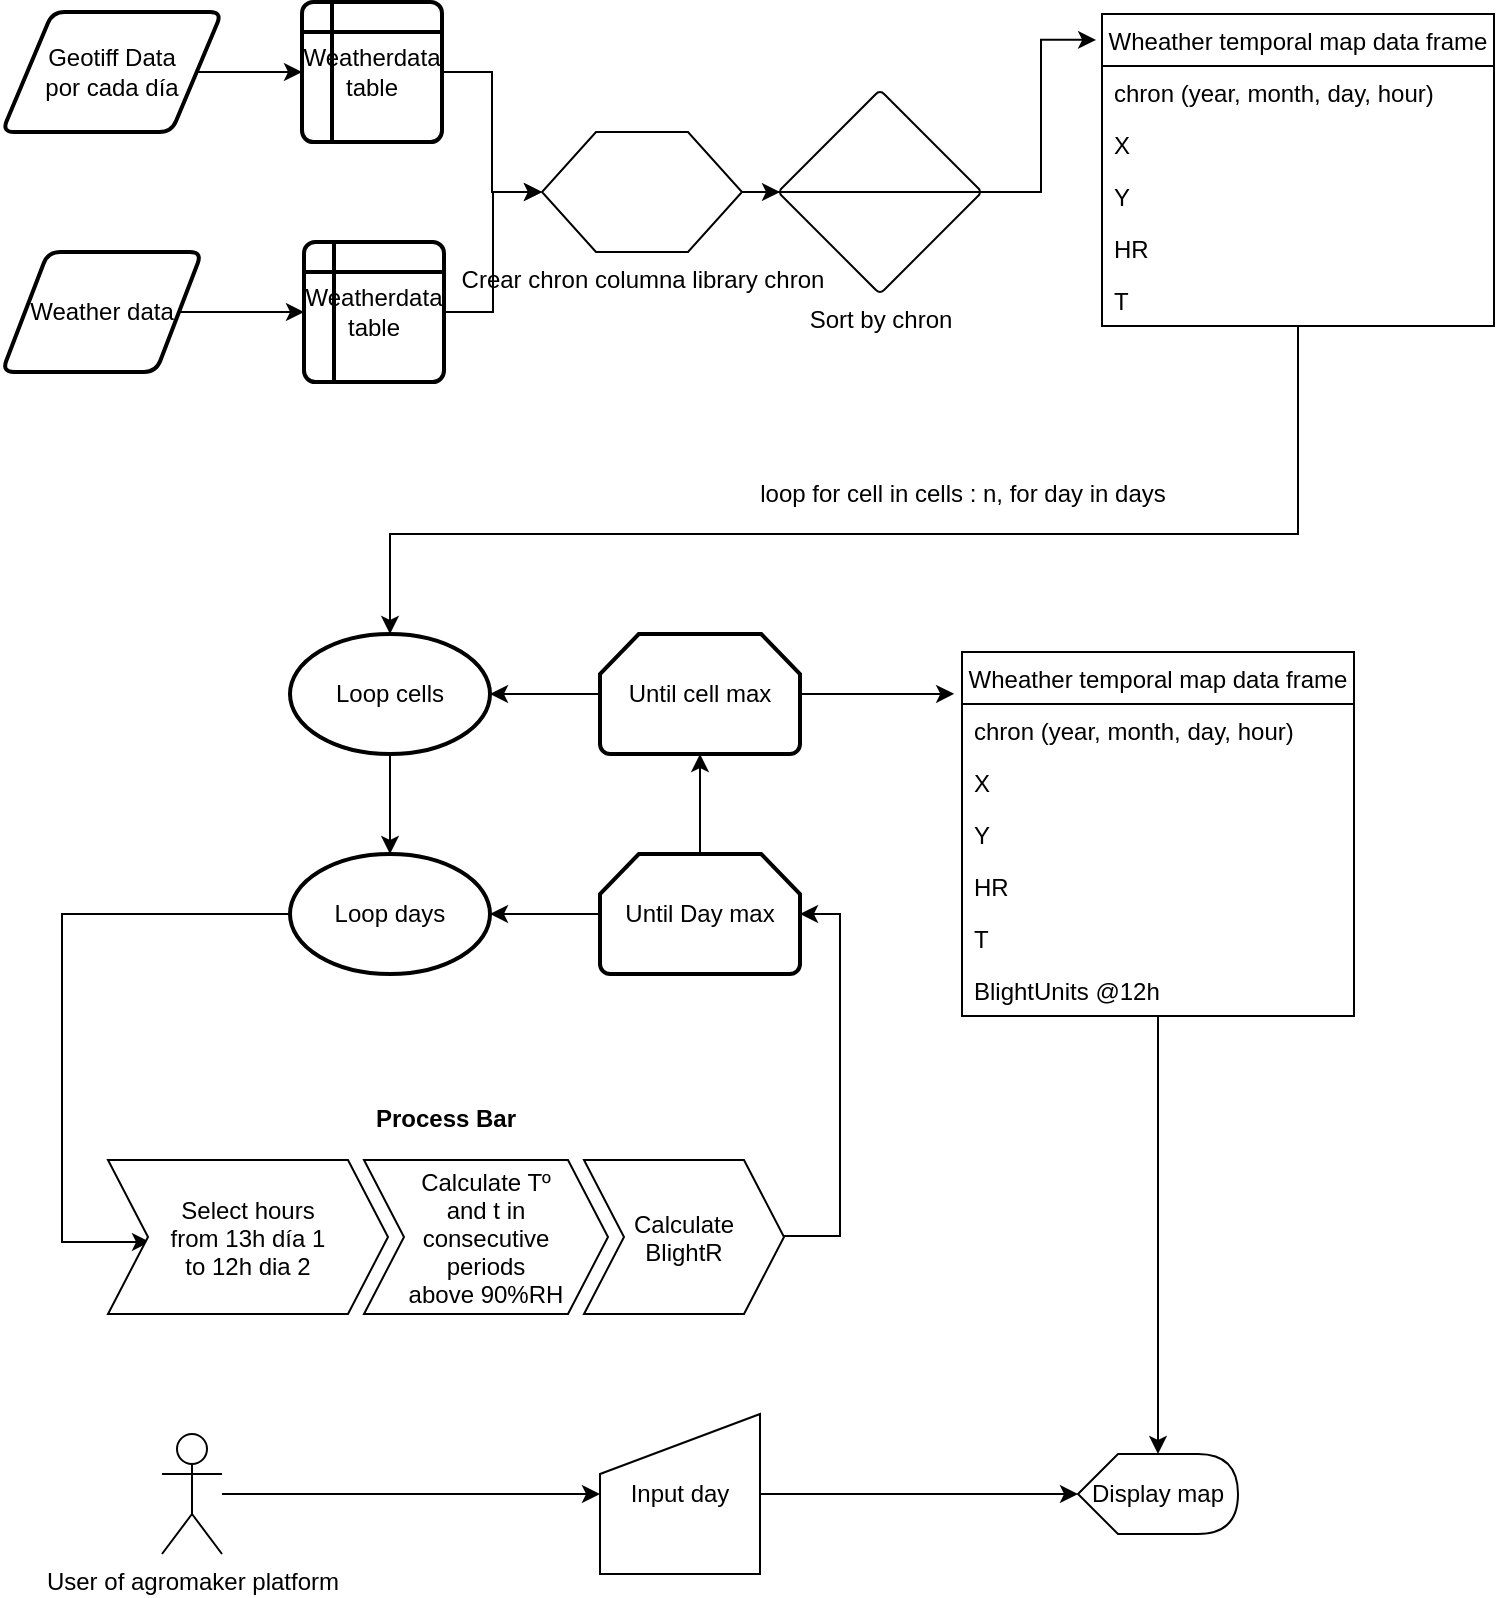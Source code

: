 <mxfile version="12.9.6" type="github">
  <diagram id="Jp8tda-DwW-DgcWddvx5" name="Page-1">
    <mxGraphModel dx="1115" dy="773" grid="1" gridSize="10" guides="1" tooltips="1" connect="1" arrows="1" fold="1" page="1" pageScale="1" pageWidth="827" pageHeight="1169" math="0" shadow="0">
      <root>
        <mxCell id="0" />
        <mxCell id="1" parent="0" />
        <mxCell id="RNud2RT-OnFLoZX_OF3f-1" value="Weather data" style="shape=parallelogram;html=1;strokeWidth=2;perimeter=parallelogramPerimeter;whiteSpace=wrap;rounded=1;arcSize=12;size=0.23;" parent="1" vertex="1">
          <mxGeometry x="40" y="209" width="100" height="60" as="geometry" />
        </mxCell>
        <mxCell id="RNud2RT-OnFLoZX_OF3f-11" style="edgeStyle=orthogonalEdgeStyle;rounded=0;orthogonalLoop=1;jettySize=auto;html=1;" parent="1" source="RNud2RT-OnFLoZX_OF3f-2" target="RNud2RT-OnFLoZX_OF3f-7" edge="1">
          <mxGeometry relative="1" as="geometry" />
        </mxCell>
        <mxCell id="RNud2RT-OnFLoZX_OF3f-2" value="Weatherdata table" style="shape=internalStorage;whiteSpace=wrap;html=1;dx=15;dy=15;rounded=1;arcSize=8;strokeWidth=2;" parent="1" vertex="1">
          <mxGeometry x="191" y="204" width="70" height="70" as="geometry" />
        </mxCell>
        <mxCell id="RNud2RT-OnFLoZX_OF3f-3" value="" style="endArrow=classic;html=1;entryX=0;entryY=0.5;entryDx=0;entryDy=0;" parent="1" source="RNud2RT-OnFLoZX_OF3f-1" target="RNud2RT-OnFLoZX_OF3f-2" edge="1">
          <mxGeometry width="50" height="50" relative="1" as="geometry">
            <mxPoint x="350" y="549" as="sourcePoint" />
            <mxPoint x="400" y="499" as="targetPoint" />
          </mxGeometry>
        </mxCell>
        <mxCell id="RNud2RT-OnFLoZX_OF3f-27" style="edgeStyle=orthogonalEdgeStyle;rounded=0;orthogonalLoop=1;jettySize=auto;html=1;entryX=0.5;entryY=0;entryDx=0;entryDy=0;entryPerimeter=0;exitX=0.5;exitY=1;exitDx=0;exitDy=0;" parent="1" source="RNud2RT-OnFLoZX_OF3f-34" target="RNud2RT-OnFLoZX_OF3f-17" edge="1">
          <mxGeometry relative="1" as="geometry">
            <mxPoint x="717" y="253" as="sourcePoint" />
            <Array as="points">
              <mxPoint x="688" y="350" />
              <mxPoint x="234" y="350" />
            </Array>
          </mxGeometry>
        </mxCell>
        <mxCell id="RNud2RT-OnFLoZX_OF3f-12" style="edgeStyle=orthogonalEdgeStyle;rounded=0;orthogonalLoop=1;jettySize=auto;html=1;entryX=0;entryY=0.5;entryDx=0;entryDy=0;entryPerimeter=0;" parent="1" source="RNud2RT-OnFLoZX_OF3f-7" target="RNud2RT-OnFLoZX_OF3f-10" edge="1">
          <mxGeometry relative="1" as="geometry" />
        </mxCell>
        <mxCell id="RNud2RT-OnFLoZX_OF3f-7" value="Crear chron columna library chron" style="verticalLabelPosition=bottom;verticalAlign=top;html=1;shape=hexagon;perimeter=hexagonPerimeter2;arcSize=6;size=0.27;" parent="1" vertex="1">
          <mxGeometry x="310" y="149" width="100" height="60" as="geometry" />
        </mxCell>
        <mxCell id="RNud2RT-OnFLoZX_OF3f-15" style="edgeStyle=orthogonalEdgeStyle;rounded=0;orthogonalLoop=1;jettySize=auto;html=1;exitX=1;exitY=0.5;exitDx=0;exitDy=0;exitPerimeter=0;entryX=-0.015;entryY=0.083;entryDx=0;entryDy=0;entryPerimeter=0;" parent="1" source="RNud2RT-OnFLoZX_OF3f-10" target="RNud2RT-OnFLoZX_OF3f-34" edge="1">
          <mxGeometry relative="1" as="geometry">
            <mxPoint x="631.5" y="250" as="targetPoint" />
          </mxGeometry>
        </mxCell>
        <mxCell id="RNud2RT-OnFLoZX_OF3f-10" value="Sort by chron" style="verticalLabelPosition=bottom;verticalAlign=top;html=1;shape=mxgraph.flowchart.sort;" parent="1" vertex="1">
          <mxGeometry x="429" y="129" width="100" height="100" as="geometry" />
        </mxCell>
        <mxCell id="RNud2RT-OnFLoZX_OF3f-54" style="edgeStyle=orthogonalEdgeStyle;rounded=0;orthogonalLoop=1;jettySize=auto;html=1;entryX=1;entryY=0.5;entryDx=0;entryDy=0;entryPerimeter=0;" parent="1" source="RNud2RT-OnFLoZX_OF3f-16" target="RNud2RT-OnFLoZX_OF3f-17" edge="1">
          <mxGeometry relative="1" as="geometry" />
        </mxCell>
        <mxCell id="RNud2RT-OnFLoZX_OF3f-63" style="edgeStyle=orthogonalEdgeStyle;rounded=0;orthogonalLoop=1;jettySize=auto;html=1;exitX=1;exitY=0.5;exitDx=0;exitDy=0;exitPerimeter=0;entryX=-0.02;entryY=0.115;entryDx=0;entryDy=0;entryPerimeter=0;" parent="1" source="RNud2RT-OnFLoZX_OF3f-16" target="RNud2RT-OnFLoZX_OF3f-56" edge="1">
          <mxGeometry relative="1" as="geometry">
            <mxPoint x="520" y="430" as="targetPoint" />
          </mxGeometry>
        </mxCell>
        <mxCell id="RNud2RT-OnFLoZX_OF3f-16" value="Until cell max" style="strokeWidth=2;html=1;shape=mxgraph.flowchart.loop_limit;whiteSpace=wrap;" parent="1" vertex="1">
          <mxGeometry x="339" y="400" width="100" height="60" as="geometry" />
        </mxCell>
        <mxCell id="RNud2RT-OnFLoZX_OF3f-45" style="edgeStyle=orthogonalEdgeStyle;rounded=0;orthogonalLoop=1;jettySize=auto;html=1;exitX=0.5;exitY=1;exitDx=0;exitDy=0;exitPerimeter=0;entryX=0.5;entryY=0;entryDx=0;entryDy=0;entryPerimeter=0;" parent="1" source="RNud2RT-OnFLoZX_OF3f-17" target="RNud2RT-OnFLoZX_OF3f-44" edge="1">
          <mxGeometry relative="1" as="geometry" />
        </mxCell>
        <mxCell id="RNud2RT-OnFLoZX_OF3f-17" value="Loop cells" style="strokeWidth=2;html=1;shape=mxgraph.flowchart.start_1;whiteSpace=wrap;" parent="1" vertex="1">
          <mxGeometry x="184" y="400" width="100" height="60" as="geometry" />
        </mxCell>
        <mxCell id="RNud2RT-OnFLoZX_OF3f-28" value="loop for cell in cells : n, for day in days" style="text;html=1;align=center;verticalAlign=middle;resizable=0;points=[];autosize=1;" parent="1" vertex="1">
          <mxGeometry x="410" y="320" width="220" height="20" as="geometry" />
        </mxCell>
        <mxCell id="RNud2RT-OnFLoZX_OF3f-30" value="Geotiff Data &lt;br&gt;por cada día" style="shape=parallelogram;html=1;strokeWidth=2;perimeter=parallelogramPerimeter;whiteSpace=wrap;rounded=1;arcSize=12;size=0.23;" parent="1" vertex="1">
          <mxGeometry x="40" y="89" width="110" height="60" as="geometry" />
        </mxCell>
        <mxCell id="RNud2RT-OnFLoZX_OF3f-42" style="edgeStyle=orthogonalEdgeStyle;rounded=0;orthogonalLoop=1;jettySize=auto;html=1;exitX=1;exitY=0.5;exitDx=0;exitDy=0;entryX=0;entryY=0.5;entryDx=0;entryDy=0;" parent="1" source="RNud2RT-OnFLoZX_OF3f-40" target="RNud2RT-OnFLoZX_OF3f-7" edge="1">
          <mxGeometry relative="1" as="geometry" />
        </mxCell>
        <mxCell id="RNud2RT-OnFLoZX_OF3f-40" value="Weatherdata table" style="shape=internalStorage;whiteSpace=wrap;html=1;dx=15;dy=15;rounded=1;arcSize=8;strokeWidth=2;" parent="1" vertex="1">
          <mxGeometry x="190" y="84" width="70" height="70" as="geometry" />
        </mxCell>
        <mxCell id="RNud2RT-OnFLoZX_OF3f-41" value="" style="edgeStyle=orthogonalEdgeStyle;rounded=0;orthogonalLoop=1;jettySize=auto;html=1;entryX=0;entryY=0.5;entryDx=0;entryDy=0;" parent="1" source="RNud2RT-OnFLoZX_OF3f-30" target="RNud2RT-OnFLoZX_OF3f-40" edge="1">
          <mxGeometry relative="1" as="geometry">
            <mxPoint x="137.35" y="119" as="sourcePoint" />
            <mxPoint x="550" y="33.04" as="targetPoint" />
          </mxGeometry>
        </mxCell>
        <mxCell id="RNud2RT-OnFLoZX_OF3f-52" style="edgeStyle=orthogonalEdgeStyle;rounded=0;orthogonalLoop=1;jettySize=auto;html=1;exitX=0;exitY=0.5;exitDx=0;exitDy=0;exitPerimeter=0;entryX=1;entryY=0.5;entryDx=0;entryDy=0;entryPerimeter=0;" parent="1" source="RNud2RT-OnFLoZX_OF3f-43" target="RNud2RT-OnFLoZX_OF3f-44" edge="1">
          <mxGeometry relative="1" as="geometry" />
        </mxCell>
        <mxCell id="RNud2RT-OnFLoZX_OF3f-43" value="Until Day max" style="strokeWidth=2;html=1;shape=mxgraph.flowchart.loop_limit;whiteSpace=wrap;" parent="1" vertex="1">
          <mxGeometry x="339" y="510" width="100" height="60" as="geometry" />
        </mxCell>
        <mxCell id="RNud2RT-OnFLoZX_OF3f-50" style="edgeStyle=orthogonalEdgeStyle;rounded=0;orthogonalLoop=1;jettySize=auto;html=1;exitX=0;exitY=0.5;exitDx=0;exitDy=0;exitPerimeter=0;entryX=0.15;entryY=0.532;entryDx=0;entryDy=0;entryPerimeter=0;" parent="1" source="RNud2RT-OnFLoZX_OF3f-44" target="RNud2RT-OnFLoZX_OF3f-47" edge="1">
          <mxGeometry relative="1" as="geometry">
            <Array as="points">
              <mxPoint x="70" y="540" />
              <mxPoint x="70" y="704" />
            </Array>
          </mxGeometry>
        </mxCell>
        <mxCell id="RNud2RT-OnFLoZX_OF3f-53" style="edgeStyle=orthogonalEdgeStyle;rounded=0;orthogonalLoop=1;jettySize=auto;html=1;exitX=0.5;exitY=0;exitDx=0;exitDy=0;exitPerimeter=0;entryX=0.5;entryY=1;entryDx=0;entryDy=0;entryPerimeter=0;" parent="1" source="RNud2RT-OnFLoZX_OF3f-43" target="RNud2RT-OnFLoZX_OF3f-16" edge="1">
          <mxGeometry relative="1" as="geometry" />
        </mxCell>
        <mxCell id="RNud2RT-OnFLoZX_OF3f-44" value="Loop days" style="strokeWidth=2;html=1;shape=mxgraph.flowchart.start_1;whiteSpace=wrap;" parent="1" vertex="1">
          <mxGeometry x="184" y="510" width="100" height="60" as="geometry" />
        </mxCell>
        <mxCell id="RNud2RT-OnFLoZX_OF3f-51" style="edgeStyle=orthogonalEdgeStyle;rounded=0;orthogonalLoop=1;jettySize=auto;html=1;entryX=1;entryY=0.5;entryDx=0;entryDy=0;entryPerimeter=0;exitX=0.99;exitY=0.494;exitDx=0;exitDy=0;exitPerimeter=0;" parent="1" source="RNud2RT-OnFLoZX_OF3f-49" target="RNud2RT-OnFLoZX_OF3f-43" edge="1">
          <mxGeometry relative="1" as="geometry" />
        </mxCell>
        <mxCell id="RNud2RT-OnFLoZX_OF3f-46" value="Process Bar" style="swimlane;childLayout=stackLayout;horizontal=1;fillColor=none;horizontalStack=1;resizeParent=1;resizeParentMax=0;resizeLast=0;collapsible=0;strokeColor=none;stackBorder=10;stackSpacing=-12;resizable=1;align=center;points=[];fontColor=#000000;" parent="1" vertex="1">
          <mxGeometry x="83" y="630" width="358" height="120" as="geometry" />
        </mxCell>
        <mxCell id="RNud2RT-OnFLoZX_OF3f-47" value="Select hours&#xa;from 13h día 1 &#xa;to 12h dia 2" style="shape=step;perimeter=stepPerimeter;fixedSize=1;points=[];spacing=0;" parent="RNud2RT-OnFLoZX_OF3f-46" vertex="1">
          <mxGeometry x="10" y="33" width="140" height="77" as="geometry" />
        </mxCell>
        <mxCell id="RNud2RT-OnFLoZX_OF3f-48" value="Calculate Tº &#xa;and t in&#xa;consecutive &#xa;periods &#xa;above 90%RH" style="shape=step;perimeter=stepPerimeter;fixedSize=1;points=[];" parent="RNud2RT-OnFLoZX_OF3f-46" vertex="1">
          <mxGeometry x="138" y="33" width="122" height="77" as="geometry" />
        </mxCell>
        <mxCell id="RNud2RT-OnFLoZX_OF3f-49" value="Calculate &#xa;BlightR" style="shape=step;perimeter=stepPerimeter;fixedSize=1;points=[];" parent="RNud2RT-OnFLoZX_OF3f-46" vertex="1">
          <mxGeometry x="248" y="33" width="100" height="77" as="geometry" />
        </mxCell>
        <mxCell id="RNud2RT-OnFLoZX_OF3f-34" value="Wheather temporal map data frame" style="swimlane;fontStyle=0;childLayout=stackLayout;horizontal=1;startSize=26;fillColor=none;horizontalStack=0;resizeParent=1;resizeParentMax=0;resizeLast=0;collapsible=1;marginBottom=0;" parent="1" vertex="1">
          <mxGeometry x="590" y="90" width="196" height="156" as="geometry" />
        </mxCell>
        <mxCell id="RNud2RT-OnFLoZX_OF3f-35" value="chron (year, month, day, hour)" style="text;strokeColor=none;fillColor=none;align=left;verticalAlign=top;spacingLeft=4;spacingRight=4;overflow=hidden;rotatable=0;points=[[0,0.5],[1,0.5]];portConstraint=eastwest;" parent="RNud2RT-OnFLoZX_OF3f-34" vertex="1">
          <mxGeometry y="26" width="196" height="26" as="geometry" />
        </mxCell>
        <mxCell id="RNud2RT-OnFLoZX_OF3f-36" value="X" style="text;strokeColor=none;fillColor=none;align=left;verticalAlign=top;spacingLeft=4;spacingRight=4;overflow=hidden;rotatable=0;points=[[0,0.5],[1,0.5]];portConstraint=eastwest;" parent="RNud2RT-OnFLoZX_OF3f-34" vertex="1">
          <mxGeometry y="52" width="196" height="26" as="geometry" />
        </mxCell>
        <mxCell id="RNud2RT-OnFLoZX_OF3f-37" value="Y" style="text;strokeColor=none;fillColor=none;align=left;verticalAlign=top;spacingLeft=4;spacingRight=4;overflow=hidden;rotatable=0;points=[[0,0.5],[1,0.5]];portConstraint=eastwest;" parent="RNud2RT-OnFLoZX_OF3f-34" vertex="1">
          <mxGeometry y="78" width="196" height="26" as="geometry" />
        </mxCell>
        <mxCell id="RNud2RT-OnFLoZX_OF3f-38" value="HR" style="text;strokeColor=none;fillColor=none;align=left;verticalAlign=top;spacingLeft=4;spacingRight=4;overflow=hidden;rotatable=0;points=[[0,0.5],[1,0.5]];portConstraint=eastwest;" parent="RNud2RT-OnFLoZX_OF3f-34" vertex="1">
          <mxGeometry y="104" width="196" height="26" as="geometry" />
        </mxCell>
        <mxCell id="RNud2RT-OnFLoZX_OF3f-39" value="T" style="text;strokeColor=none;fillColor=none;align=left;verticalAlign=top;spacingLeft=4;spacingRight=4;overflow=hidden;rotatable=0;points=[[0,0.5],[1,0.5]];portConstraint=eastwest;" parent="RNud2RT-OnFLoZX_OF3f-34" vertex="1">
          <mxGeometry y="130" width="196" height="26" as="geometry" />
        </mxCell>
        <mxCell id="RNud2RT-OnFLoZX_OF3f-72" style="edgeStyle=orthogonalEdgeStyle;rounded=0;orthogonalLoop=1;jettySize=auto;html=1;" parent="1" source="RNud2RT-OnFLoZX_OF3f-56" target="RNud2RT-OnFLoZX_OF3f-64" edge="1">
          <mxGeometry relative="1" as="geometry" />
        </mxCell>
        <mxCell id="RNud2RT-OnFLoZX_OF3f-56" value="Wheather temporal map data frame" style="swimlane;fontStyle=0;childLayout=stackLayout;horizontal=1;startSize=26;fillColor=none;horizontalStack=0;resizeParent=1;resizeParentMax=0;resizeLast=0;collapsible=1;marginBottom=0;" parent="1" vertex="1">
          <mxGeometry x="520" y="409" width="196" height="182" as="geometry" />
        </mxCell>
        <mxCell id="RNud2RT-OnFLoZX_OF3f-57" value="chron (year, month, day, hour)" style="text;strokeColor=none;fillColor=none;align=left;verticalAlign=top;spacingLeft=4;spacingRight=4;overflow=hidden;rotatable=0;points=[[0,0.5],[1,0.5]];portConstraint=eastwest;" parent="RNud2RT-OnFLoZX_OF3f-56" vertex="1">
          <mxGeometry y="26" width="196" height="26" as="geometry" />
        </mxCell>
        <mxCell id="RNud2RT-OnFLoZX_OF3f-58" value="X" style="text;strokeColor=none;fillColor=none;align=left;verticalAlign=top;spacingLeft=4;spacingRight=4;overflow=hidden;rotatable=0;points=[[0,0.5],[1,0.5]];portConstraint=eastwest;" parent="RNud2RT-OnFLoZX_OF3f-56" vertex="1">
          <mxGeometry y="52" width="196" height="26" as="geometry" />
        </mxCell>
        <mxCell id="RNud2RT-OnFLoZX_OF3f-59" value="Y" style="text;strokeColor=none;fillColor=none;align=left;verticalAlign=top;spacingLeft=4;spacingRight=4;overflow=hidden;rotatable=0;points=[[0,0.5],[1,0.5]];portConstraint=eastwest;" parent="RNud2RT-OnFLoZX_OF3f-56" vertex="1">
          <mxGeometry y="78" width="196" height="26" as="geometry" />
        </mxCell>
        <mxCell id="RNud2RT-OnFLoZX_OF3f-60" value="HR" style="text;strokeColor=none;fillColor=none;align=left;verticalAlign=top;spacingLeft=4;spacingRight=4;overflow=hidden;rotatable=0;points=[[0,0.5],[1,0.5]];portConstraint=eastwest;" parent="RNud2RT-OnFLoZX_OF3f-56" vertex="1">
          <mxGeometry y="104" width="196" height="26" as="geometry" />
        </mxCell>
        <mxCell id="RNud2RT-OnFLoZX_OF3f-61" value="T" style="text;strokeColor=none;fillColor=none;align=left;verticalAlign=top;spacingLeft=4;spacingRight=4;overflow=hidden;rotatable=0;points=[[0,0.5],[1,0.5]];portConstraint=eastwest;" parent="RNud2RT-OnFLoZX_OF3f-56" vertex="1">
          <mxGeometry y="130" width="196" height="26" as="geometry" />
        </mxCell>
        <mxCell id="RNud2RT-OnFLoZX_OF3f-62" value="BlightUnits @12h" style="text;strokeColor=none;fillColor=none;align=left;verticalAlign=top;spacingLeft=4;spacingRight=4;overflow=hidden;rotatable=0;points=[[0,0.5],[1,0.5]];portConstraint=eastwest;" parent="RNud2RT-OnFLoZX_OF3f-56" vertex="1">
          <mxGeometry y="156" width="196" height="26" as="geometry" />
        </mxCell>
        <mxCell id="RNud2RT-OnFLoZX_OF3f-64" value="Display map" style="shape=display;whiteSpace=wrap;html=1;" parent="1" vertex="1">
          <mxGeometry x="578" y="810" width="80" height="40" as="geometry" />
        </mxCell>
        <mxCell id="RNud2RT-OnFLoZX_OF3f-71" style="edgeStyle=orthogonalEdgeStyle;rounded=0;orthogonalLoop=1;jettySize=auto;html=1;" parent="1" source="RNud2RT-OnFLoZX_OF3f-65" target="RNud2RT-OnFLoZX_OF3f-64" edge="1">
          <mxGeometry relative="1" as="geometry" />
        </mxCell>
        <mxCell id="RNud2RT-OnFLoZX_OF3f-65" value="Input day" style="shape=manualInput;whiteSpace=wrap;html=1;" parent="1" vertex="1">
          <mxGeometry x="339" y="790" width="80" height="80" as="geometry" />
        </mxCell>
        <mxCell id="RNud2RT-OnFLoZX_OF3f-70" style="edgeStyle=orthogonalEdgeStyle;rounded=0;orthogonalLoop=1;jettySize=auto;html=1;" parent="1" source="RNud2RT-OnFLoZX_OF3f-66" target="RNud2RT-OnFLoZX_OF3f-65" edge="1">
          <mxGeometry relative="1" as="geometry" />
        </mxCell>
        <mxCell id="RNud2RT-OnFLoZX_OF3f-66" value="User of agromaker platform" style="shape=umlActor;verticalLabelPosition=bottom;labelBackgroundColor=#ffffff;verticalAlign=top;html=1;outlineConnect=0;" parent="1" vertex="1">
          <mxGeometry x="120" y="800" width="30" height="60" as="geometry" />
        </mxCell>
      </root>
    </mxGraphModel>
  </diagram>
</mxfile>
